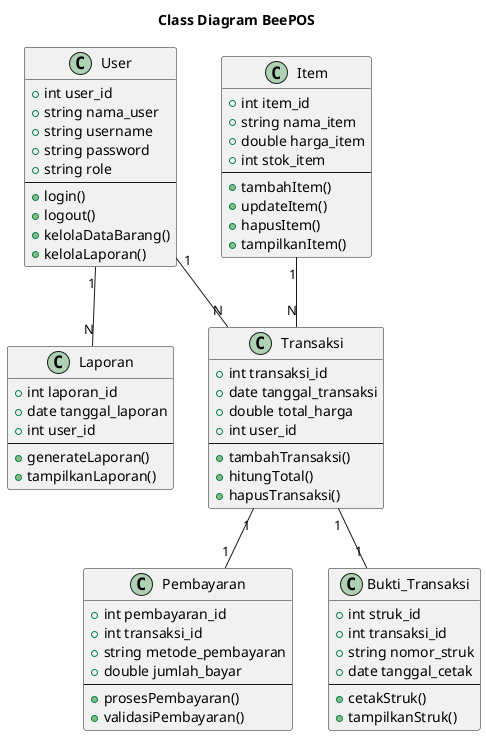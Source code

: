 @startuml
title Class Diagram BeePOS

class User {
    +int user_id
    +string nama_user
    +string username
    +string password
    +string role
    --
    +login()
    +logout()
    +kelolaDataBarang()
    +kelolaLaporan()
}

class Laporan {
    +int laporan_id
    +date tanggal_laporan
    +int user_id
    --
    +generateLaporan()
    +tampilkanLaporan()
}

class Item {
    +int item_id
    +string nama_item
    +double harga_item
    +int stok_item
    --
    +tambahItem()
    +updateItem()
    +hapusItem()
    +tampilkanItem()
}

class Transaksi {
    +int transaksi_id
    +date tanggal_transaksi
    +double total_harga
    +int user_id
    --
    +tambahTransaksi()
    +hitungTotal()
    +hapusTransaksi()
}

class Pembayaran {
    +int pembayaran_id
    +int transaksi_id
    +string metode_pembayaran
    +double jumlah_bayar
    --
    +prosesPembayaran()
    +validasiPembayaran()
}

class Bukti_Transaksi {
    +int struk_id
    +int transaksi_id
    +string nomor_struk
    +date tanggal_cetak
    --
    +cetakStruk()
    +tampilkanStruk()
}

' ===== RELATIONSHIPS =====
User "1" -- "N" Laporan
User "1" -- "N" Transaksi
Item "1" -- "N" Transaksi
Transaksi "1" -- "1" Pembayaran
Transaksi "1" -- "1" Bukti_Transaksi

@enduml

